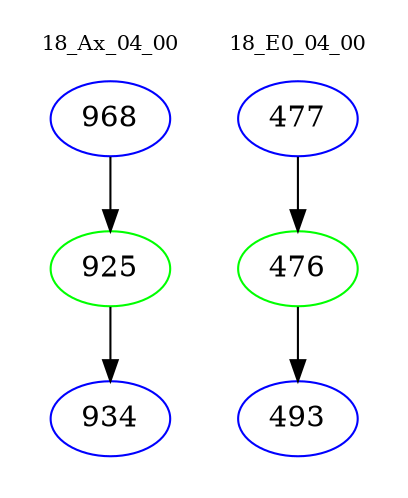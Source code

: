 digraph{
subgraph cluster_0 {
color = white
label = "18_Ax_04_00";
fontsize=10;
T0_968 [label="968", color="blue"]
T0_968 -> T0_925 [color="black"]
T0_925 [label="925", color="green"]
T0_925 -> T0_934 [color="black"]
T0_934 [label="934", color="blue"]
}
subgraph cluster_1 {
color = white
label = "18_E0_04_00";
fontsize=10;
T1_477 [label="477", color="blue"]
T1_477 -> T1_476 [color="black"]
T1_476 [label="476", color="green"]
T1_476 -> T1_493 [color="black"]
T1_493 [label="493", color="blue"]
}
}
